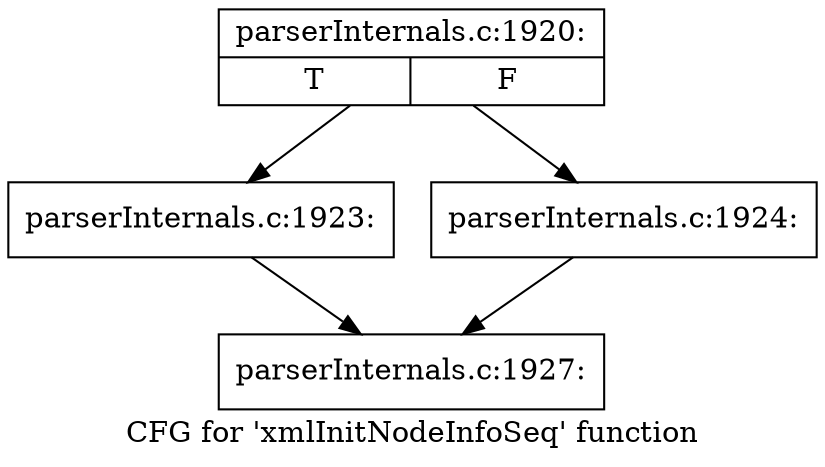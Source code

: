 digraph "CFG for 'xmlInitNodeInfoSeq' function" {
	label="CFG for 'xmlInitNodeInfoSeq' function";

	Node0x4f9d4d0 [shape=record,label="{parserInternals.c:1920:|{<s0>T|<s1>F}}"];
	Node0x4f9d4d0 -> Node0x4f9bb30;
	Node0x4f9d4d0 -> Node0x4f9bb80;
	Node0x4f9bb30 [shape=record,label="{parserInternals.c:1923:}"];
	Node0x4f9bb30 -> Node0x4f9cfb0;
	Node0x4f9bb80 [shape=record,label="{parserInternals.c:1924:}"];
	Node0x4f9bb80 -> Node0x4f9cfb0;
	Node0x4f9cfb0 [shape=record,label="{parserInternals.c:1927:}"];
}

